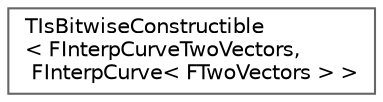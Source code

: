 digraph "Graphical Class Hierarchy"
{
 // INTERACTIVE_SVG=YES
 // LATEX_PDF_SIZE
  bgcolor="transparent";
  edge [fontname=Helvetica,fontsize=10,labelfontname=Helvetica,labelfontsize=10];
  node [fontname=Helvetica,fontsize=10,shape=box,height=0.2,width=0.4];
  rankdir="LR";
  Node0 [id="Node000000",label="TIsBitwiseConstructible\l\< FInterpCurveTwoVectors,\l FInterpCurve\< FTwoVectors \> \>",height=0.2,width=0.4,color="grey40", fillcolor="white", style="filled",URL="$db/d71/structTIsBitwiseConstructible_3_01FInterpCurveTwoVectors_00_01FInterpCurve_3_01FTwoVectors_01_4_01_4.html",tooltip=" "];
}
